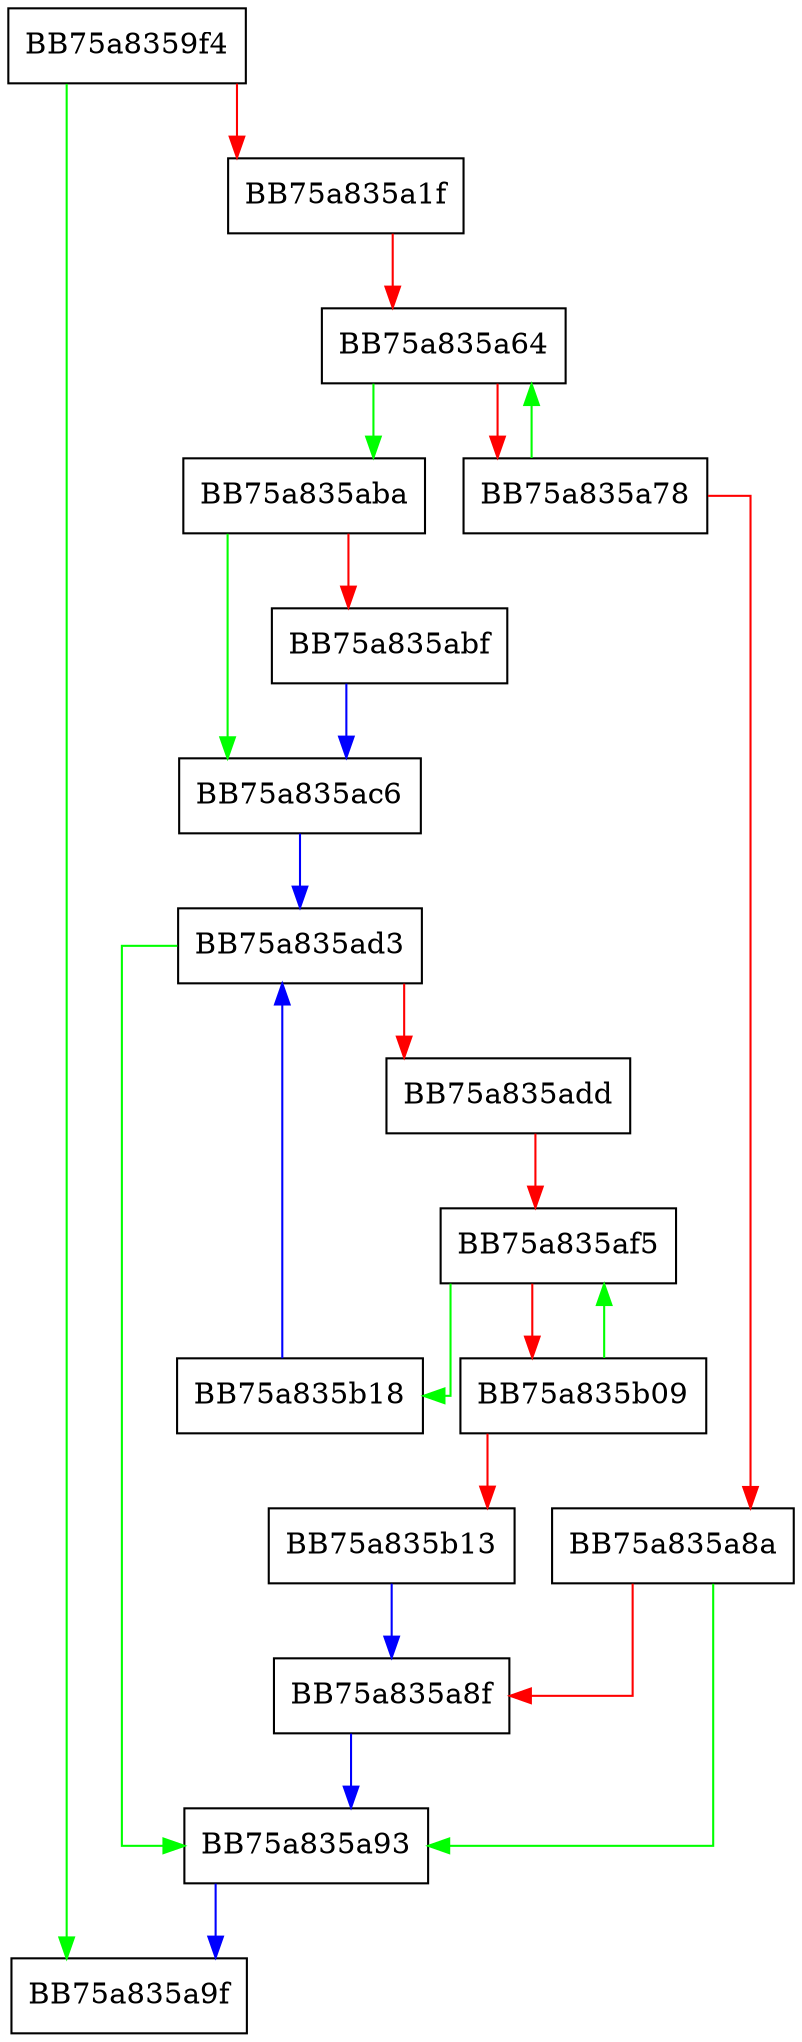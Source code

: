 digraph _Unchecked_erase {
  node [shape="box"];
  graph [splines=ortho];
  BB75a8359f4 -> BB75a835a9f [color="green"];
  BB75a8359f4 -> BB75a835a1f [color="red"];
  BB75a835a1f -> BB75a835a64 [color="red"];
  BB75a835a64 -> BB75a835aba [color="green"];
  BB75a835a64 -> BB75a835a78 [color="red"];
  BB75a835a78 -> BB75a835a64 [color="green"];
  BB75a835a78 -> BB75a835a8a [color="red"];
  BB75a835a8a -> BB75a835a93 [color="green"];
  BB75a835a8a -> BB75a835a8f [color="red"];
  BB75a835a8f -> BB75a835a93 [color="blue"];
  BB75a835a93 -> BB75a835a9f [color="blue"];
  BB75a835aba -> BB75a835ac6 [color="green"];
  BB75a835aba -> BB75a835abf [color="red"];
  BB75a835abf -> BB75a835ac6 [color="blue"];
  BB75a835ac6 -> BB75a835ad3 [color="blue"];
  BB75a835ad3 -> BB75a835a93 [color="green"];
  BB75a835ad3 -> BB75a835add [color="red"];
  BB75a835add -> BB75a835af5 [color="red"];
  BB75a835af5 -> BB75a835b18 [color="green"];
  BB75a835af5 -> BB75a835b09 [color="red"];
  BB75a835b09 -> BB75a835af5 [color="green"];
  BB75a835b09 -> BB75a835b13 [color="red"];
  BB75a835b13 -> BB75a835a8f [color="blue"];
  BB75a835b18 -> BB75a835ad3 [color="blue"];
}